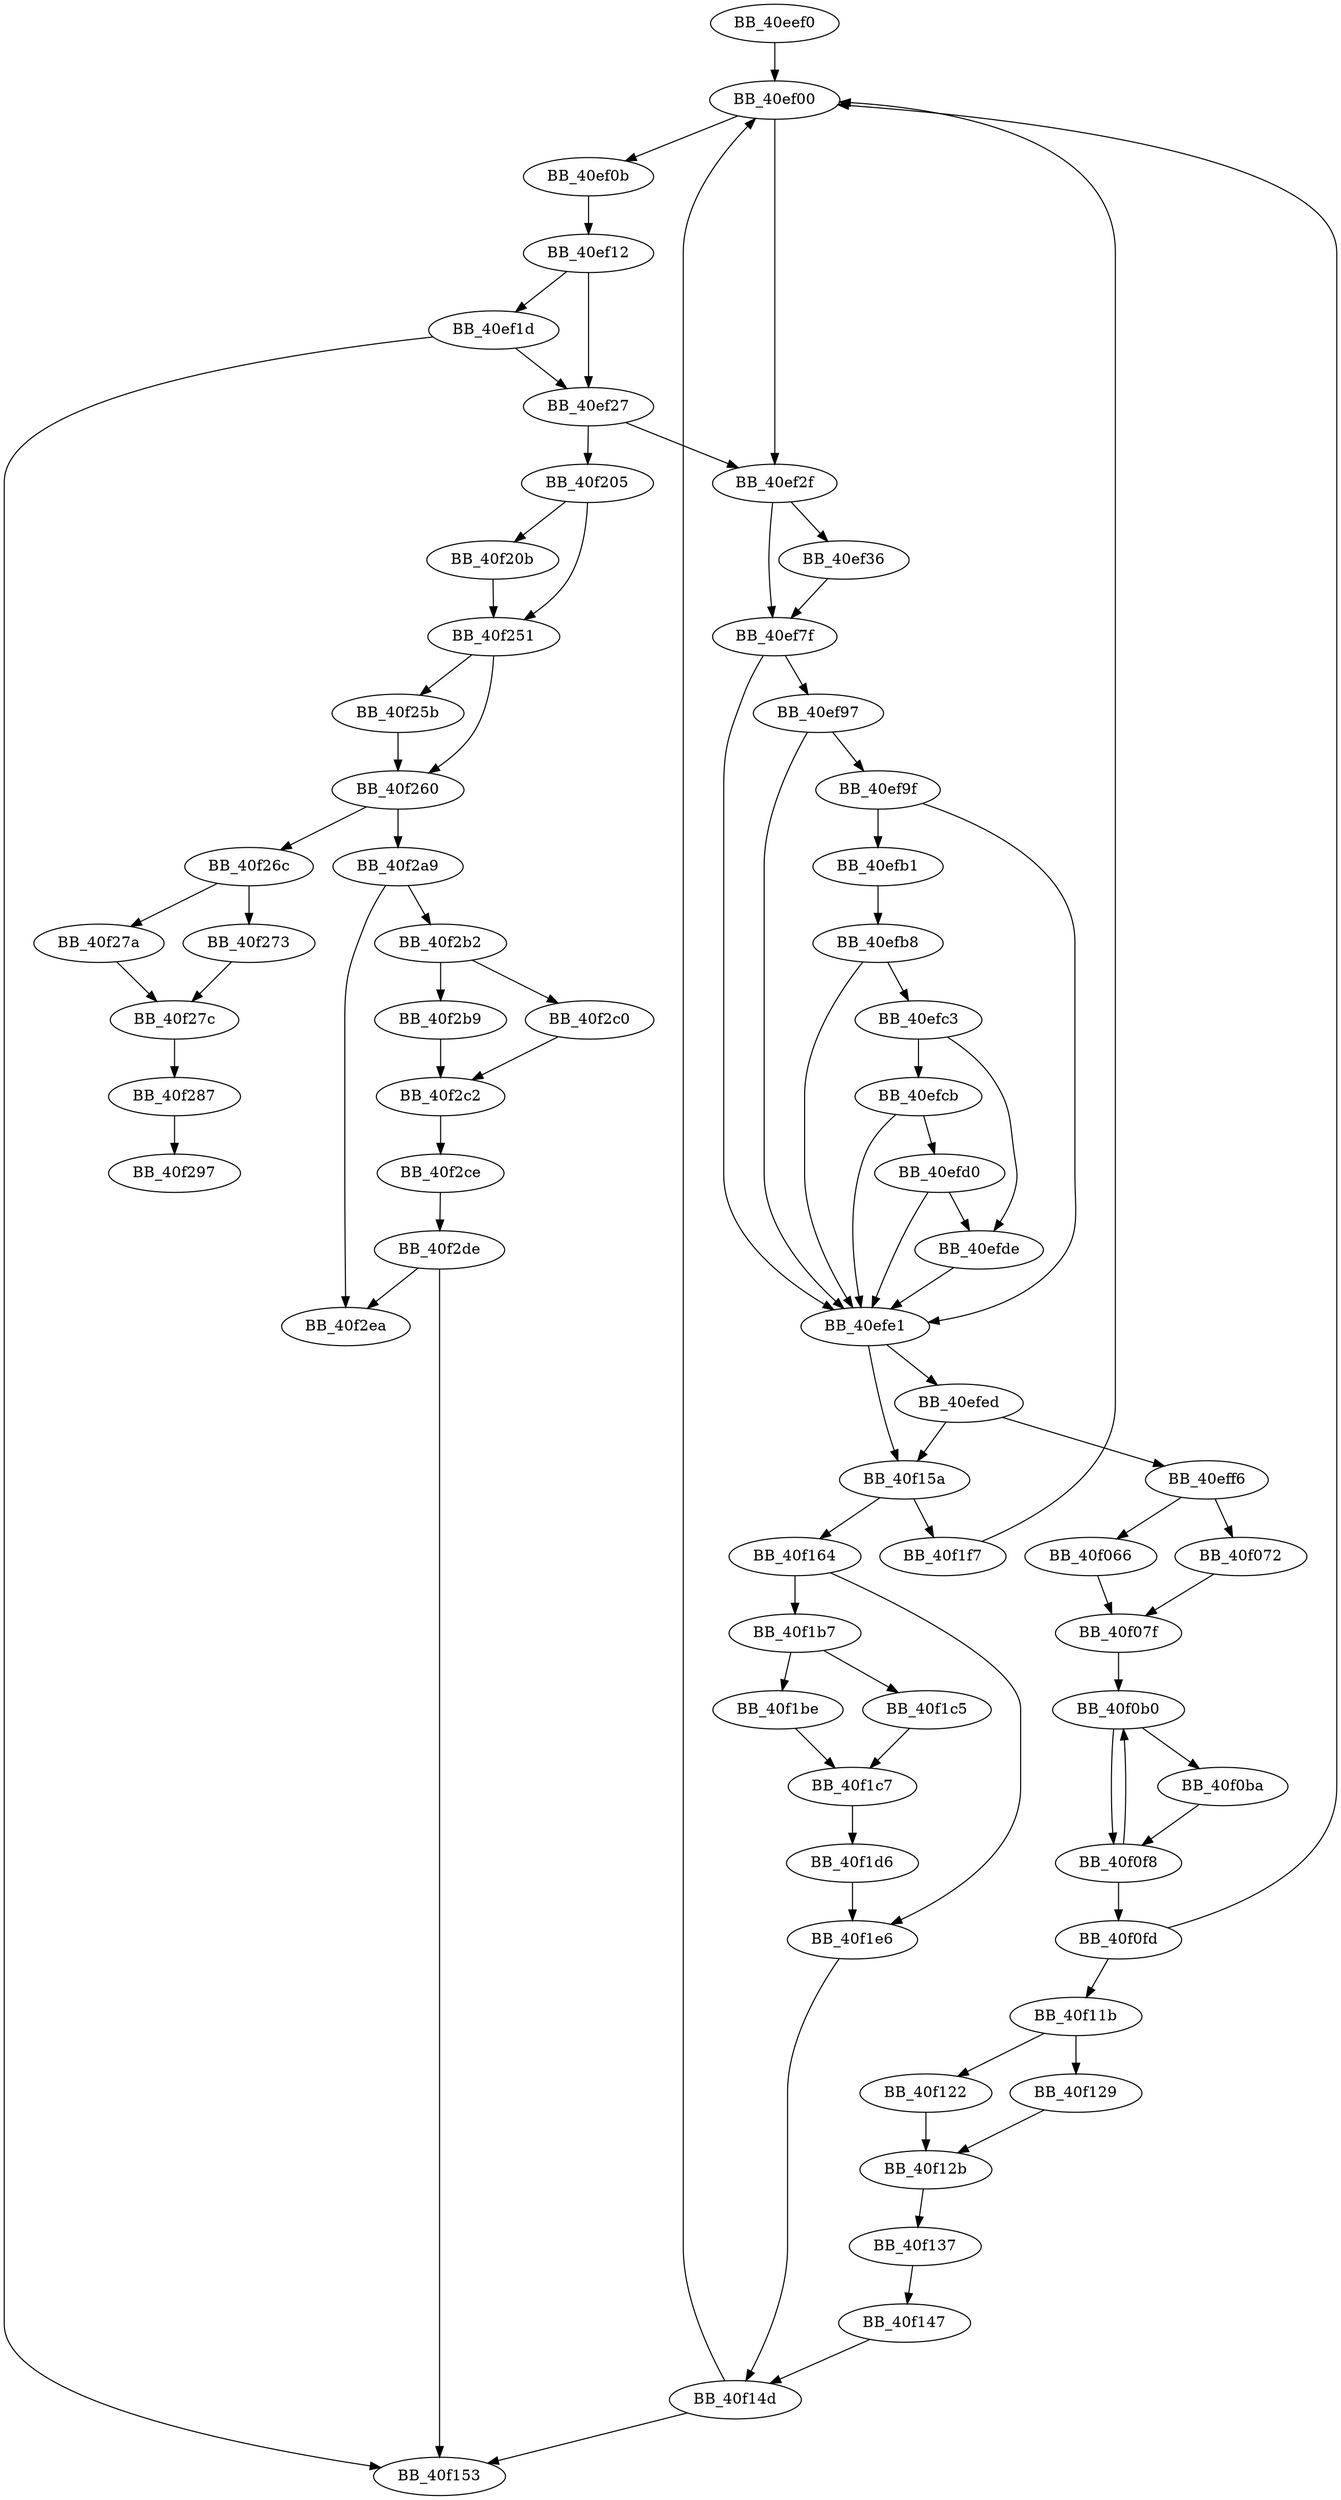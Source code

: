 DiGraph sub_40EEF0{
BB_40eef0->BB_40ef00
BB_40ef00->BB_40ef0b
BB_40ef00->BB_40ef2f
BB_40ef0b->BB_40ef12
BB_40ef12->BB_40ef1d
BB_40ef12->BB_40ef27
BB_40ef1d->BB_40ef27
BB_40ef1d->BB_40f153
BB_40ef27->BB_40ef2f
BB_40ef27->BB_40f205
BB_40ef2f->BB_40ef36
BB_40ef2f->BB_40ef7f
BB_40ef36->BB_40ef7f
BB_40ef7f->BB_40ef97
BB_40ef7f->BB_40efe1
BB_40ef97->BB_40ef9f
BB_40ef97->BB_40efe1
BB_40ef9f->BB_40efb1
BB_40ef9f->BB_40efe1
BB_40efb1->BB_40efb8
BB_40efb8->BB_40efc3
BB_40efb8->BB_40efe1
BB_40efc3->BB_40efcb
BB_40efc3->BB_40efde
BB_40efcb->BB_40efd0
BB_40efcb->BB_40efe1
BB_40efd0->BB_40efde
BB_40efd0->BB_40efe1
BB_40efde->BB_40efe1
BB_40efe1->BB_40efed
BB_40efe1->BB_40f15a
BB_40efed->BB_40eff6
BB_40efed->BB_40f15a
BB_40eff6->BB_40f066
BB_40eff6->BB_40f072
BB_40f066->BB_40f07f
BB_40f072->BB_40f07f
BB_40f07f->BB_40f0b0
BB_40f0b0->BB_40f0ba
BB_40f0b0->BB_40f0f8
BB_40f0ba->BB_40f0f8
BB_40f0f8->BB_40f0b0
BB_40f0f8->BB_40f0fd
BB_40f0fd->BB_40ef00
BB_40f0fd->BB_40f11b
BB_40f11b->BB_40f122
BB_40f11b->BB_40f129
BB_40f122->BB_40f12b
BB_40f129->BB_40f12b
BB_40f12b->BB_40f137
BB_40f137->BB_40f147
BB_40f147->BB_40f14d
BB_40f14d->BB_40ef00
BB_40f14d->BB_40f153
BB_40f15a->BB_40f164
BB_40f15a->BB_40f1f7
BB_40f164->BB_40f1b7
BB_40f164->BB_40f1e6
BB_40f1b7->BB_40f1be
BB_40f1b7->BB_40f1c5
BB_40f1be->BB_40f1c7
BB_40f1c5->BB_40f1c7
BB_40f1c7->BB_40f1d6
BB_40f1d6->BB_40f1e6
BB_40f1e6->BB_40f14d
BB_40f1f7->BB_40ef00
BB_40f205->BB_40f20b
BB_40f205->BB_40f251
BB_40f20b->BB_40f251
BB_40f251->BB_40f25b
BB_40f251->BB_40f260
BB_40f25b->BB_40f260
BB_40f260->BB_40f26c
BB_40f260->BB_40f2a9
BB_40f26c->BB_40f273
BB_40f26c->BB_40f27a
BB_40f273->BB_40f27c
BB_40f27a->BB_40f27c
BB_40f27c->BB_40f287
BB_40f287->BB_40f297
BB_40f2a9->BB_40f2b2
BB_40f2a9->BB_40f2ea
BB_40f2b2->BB_40f2b9
BB_40f2b2->BB_40f2c0
BB_40f2b9->BB_40f2c2
BB_40f2c0->BB_40f2c2
BB_40f2c2->BB_40f2ce
BB_40f2ce->BB_40f2de
BB_40f2de->BB_40f153
BB_40f2de->BB_40f2ea
}
